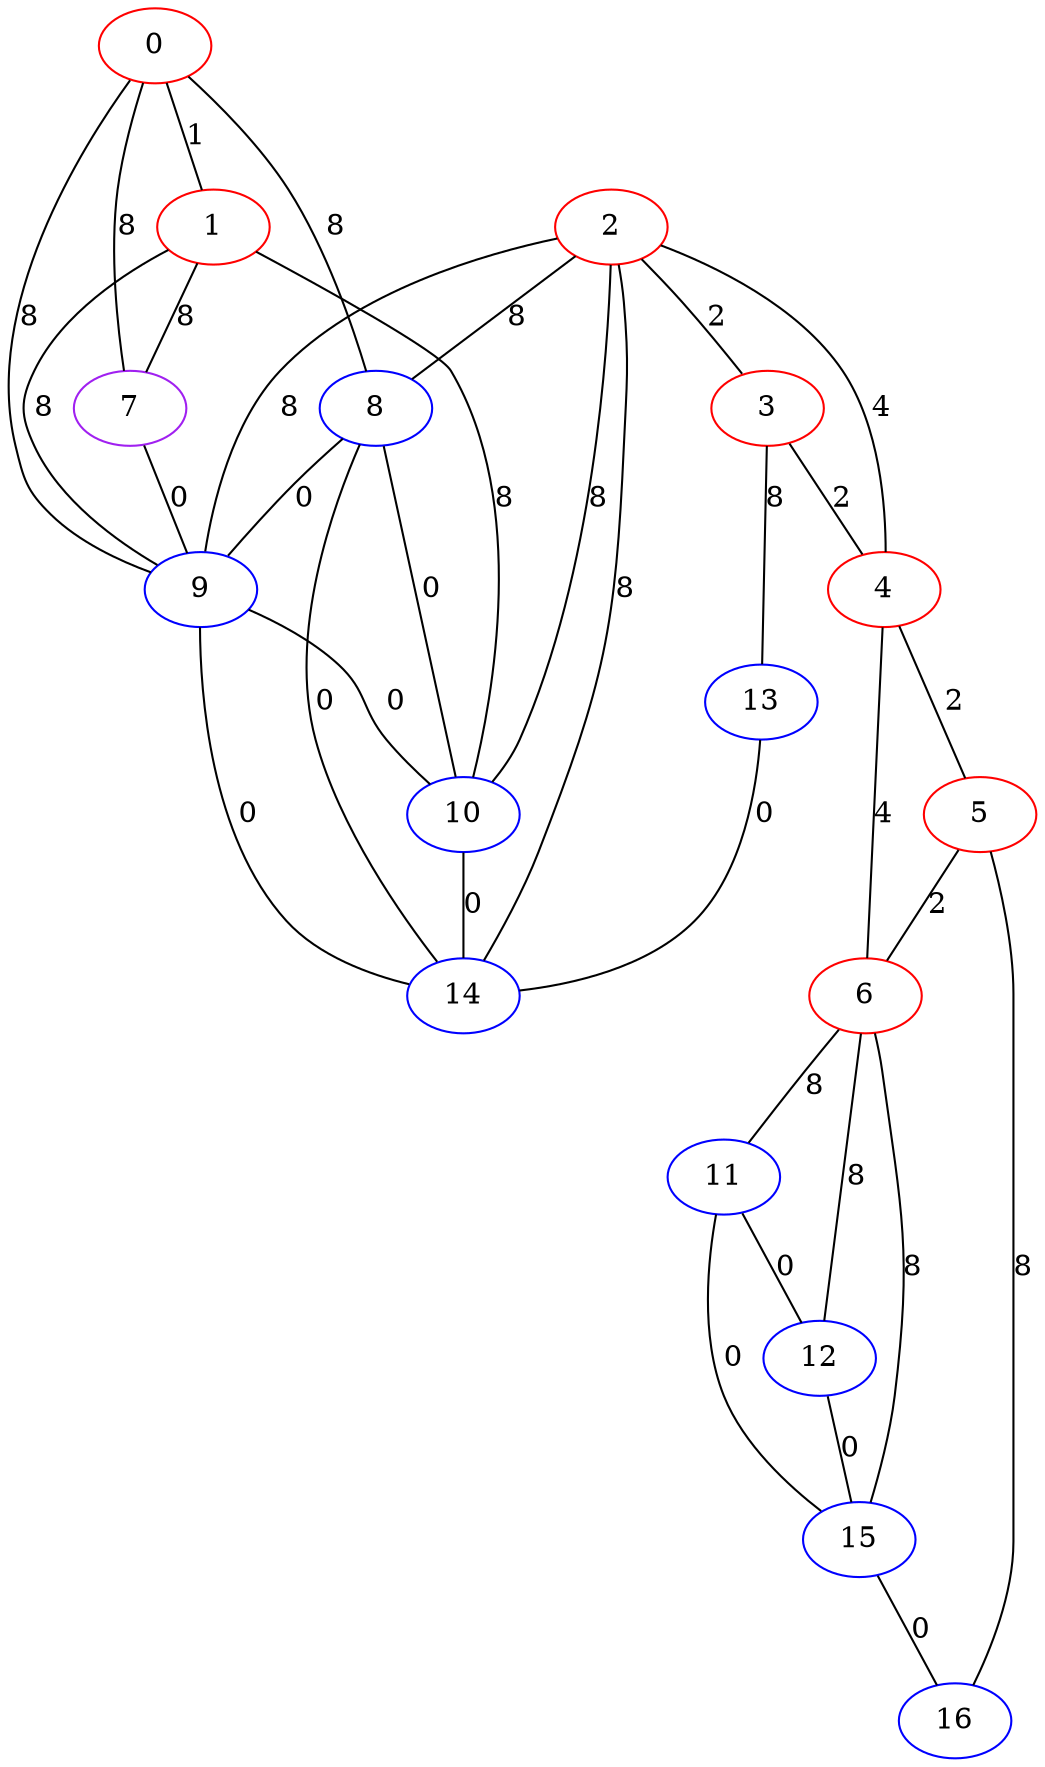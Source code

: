 graph "" {
0 [color=red, weight=1];
1 [color=red, weight=1];
2 [color=red, weight=1];
3 [color=red, weight=1];
4 [color=red, weight=1];
5 [color=red, weight=1];
6 [color=red, weight=1];
7 [color=purple, weight=4];
8 [color=blue, weight=3];
9 [color=blue, weight=3];
10 [color=blue, weight=3];
11 [color=blue, weight=3];
12 [color=blue, weight=3];
13 [color=blue, weight=3];
14 [color=blue, weight=3];
15 [color=blue, weight=3];
16 [color=blue, weight=3];
0 -- 8  [key=0, label=8];
0 -- 1  [key=0, label=1];
0 -- 9  [key=0, label=8];
0 -- 7  [key=0, label=8];
1 -- 9  [key=0, label=8];
1 -- 10  [key=0, label=8];
1 -- 7  [key=0, label=8];
2 -- 3  [key=0, label=2];
2 -- 4  [key=0, label=4];
2 -- 8  [key=0, label=8];
2 -- 9  [key=0, label=8];
2 -- 10  [key=0, label=8];
2 -- 14  [key=0, label=8];
3 -- 4  [key=0, label=2];
3 -- 13  [key=0, label=8];
4 -- 5  [key=0, label=2];
4 -- 6  [key=0, label=4];
5 -- 16  [key=0, label=8];
5 -- 6  [key=0, label=2];
6 -- 12  [key=0, label=8];
6 -- 11  [key=0, label=8];
6 -- 15  [key=0, label=8];
7 -- 9  [key=0, label=0];
8 -- 9  [key=0, label=0];
8 -- 10  [key=0, label=0];
8 -- 14  [key=0, label=0];
9 -- 10  [key=0, label=0];
9 -- 14  [key=0, label=0];
10 -- 14  [key=0, label=0];
11 -- 12  [key=0, label=0];
11 -- 15  [key=0, label=0];
12 -- 15  [key=0, label=0];
13 -- 14  [key=0, label=0];
15 -- 16  [key=0, label=0];
}
